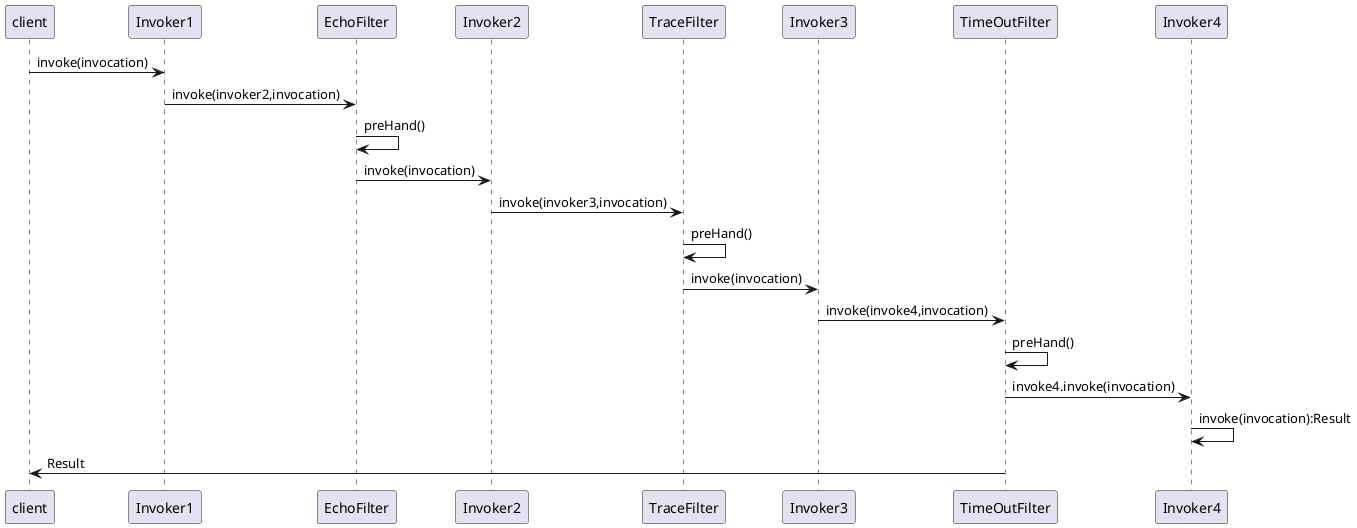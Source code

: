 @startuml
participant "client"         as client
participant "Invoker1"       as Invoker1
participant "EchoFilter"     as EchoFilter
participant "Invoker2"       as Invoker2
participant "TraceFilter"  as TraceFilter
participant "Invoker3"       as Invoker3
participant "TimeOutFilter"  as TimeOutFilter
participant "Invoker4"       as Invoker4

client -> Invoker1:invoke(invocation)
Invoker1->EchoFilter:invoke(invoker2,invocation)
EchoFilter->EchoFilter:preHand()
EchoFilter->Invoker2:invoke(invocation)
Invoker2->TraceFilter:invoke(invoker3,invocation)
TraceFilter->TraceFilter:preHand()
TraceFilter->Invoker3:invoke(invocation)
Invoker3->TimeOutFilter:invoke(invoke4,invocation)
TimeOutFilter->TimeOutFilter:preHand()
TimeOutFilter->Invoker4:invoke4.invoke(invocation)
Invoker4->Invoker4:invoke(invocation):Result
TimeOutFilter->client:Result
@enduml